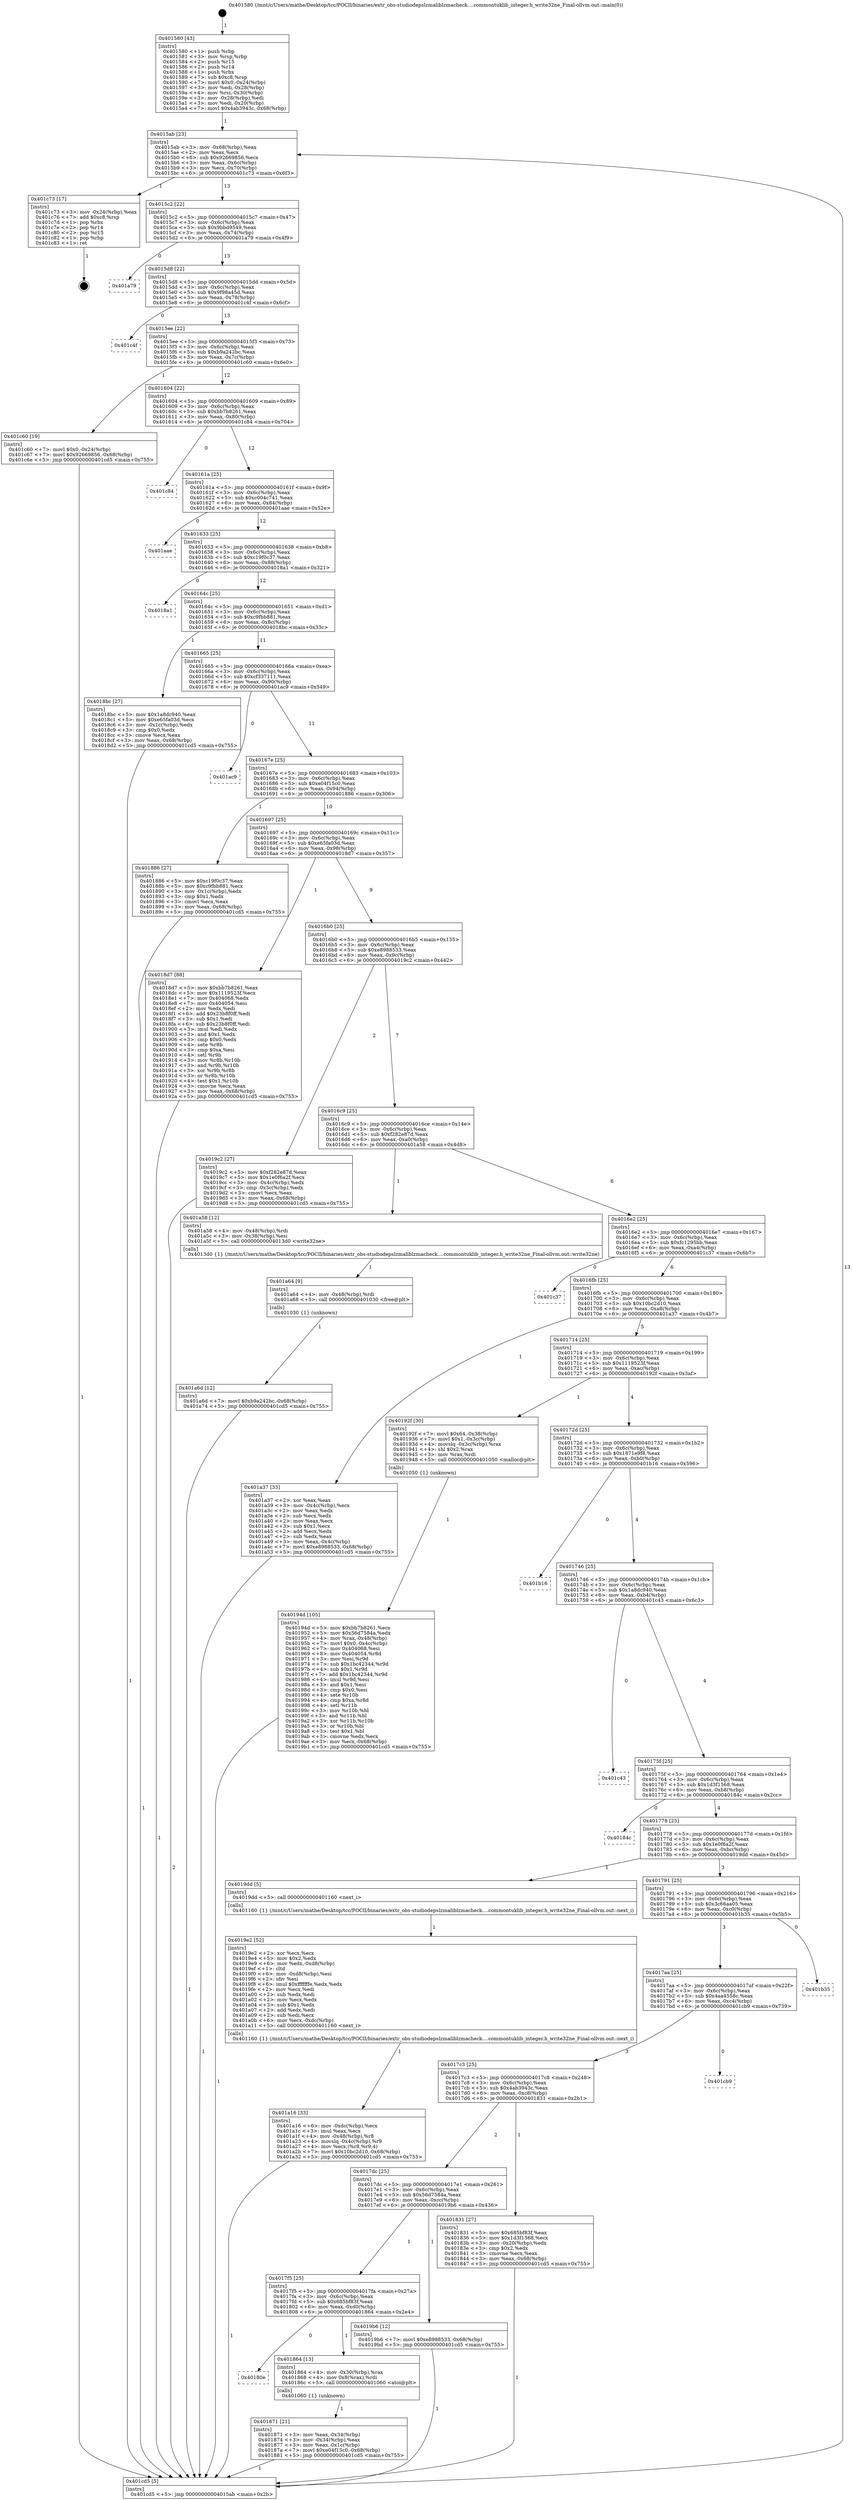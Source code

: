 digraph "0x401580" {
  label = "0x401580 (/mnt/c/Users/mathe/Desktop/tcc/POCII/binaries/extr_obs-studiodepslzmaliblzmacheck....commontuklib_integer.h_write32ne_Final-ollvm.out::main(0))"
  labelloc = "t"
  node[shape=record]

  Entry [label="",width=0.3,height=0.3,shape=circle,fillcolor=black,style=filled]
  "0x4015ab" [label="{
     0x4015ab [23]\l
     | [instrs]\l
     &nbsp;&nbsp;0x4015ab \<+3\>: mov -0x68(%rbp),%eax\l
     &nbsp;&nbsp;0x4015ae \<+2\>: mov %eax,%ecx\l
     &nbsp;&nbsp;0x4015b0 \<+6\>: sub $0x92669856,%ecx\l
     &nbsp;&nbsp;0x4015b6 \<+3\>: mov %eax,-0x6c(%rbp)\l
     &nbsp;&nbsp;0x4015b9 \<+3\>: mov %ecx,-0x70(%rbp)\l
     &nbsp;&nbsp;0x4015bc \<+6\>: je 0000000000401c73 \<main+0x6f3\>\l
  }"]
  "0x401c73" [label="{
     0x401c73 [17]\l
     | [instrs]\l
     &nbsp;&nbsp;0x401c73 \<+3\>: mov -0x24(%rbp),%eax\l
     &nbsp;&nbsp;0x401c76 \<+7\>: add $0xc8,%rsp\l
     &nbsp;&nbsp;0x401c7d \<+1\>: pop %rbx\l
     &nbsp;&nbsp;0x401c7e \<+2\>: pop %r14\l
     &nbsp;&nbsp;0x401c80 \<+2\>: pop %r15\l
     &nbsp;&nbsp;0x401c82 \<+1\>: pop %rbp\l
     &nbsp;&nbsp;0x401c83 \<+1\>: ret\l
  }"]
  "0x4015c2" [label="{
     0x4015c2 [22]\l
     | [instrs]\l
     &nbsp;&nbsp;0x4015c2 \<+5\>: jmp 00000000004015c7 \<main+0x47\>\l
     &nbsp;&nbsp;0x4015c7 \<+3\>: mov -0x6c(%rbp),%eax\l
     &nbsp;&nbsp;0x4015ca \<+5\>: sub $0x9bbd9549,%eax\l
     &nbsp;&nbsp;0x4015cf \<+3\>: mov %eax,-0x74(%rbp)\l
     &nbsp;&nbsp;0x4015d2 \<+6\>: je 0000000000401a79 \<main+0x4f9\>\l
  }"]
  Exit [label="",width=0.3,height=0.3,shape=circle,fillcolor=black,style=filled,peripheries=2]
  "0x401a79" [label="{
     0x401a79\l
  }", style=dashed]
  "0x4015d8" [label="{
     0x4015d8 [22]\l
     | [instrs]\l
     &nbsp;&nbsp;0x4015d8 \<+5\>: jmp 00000000004015dd \<main+0x5d\>\l
     &nbsp;&nbsp;0x4015dd \<+3\>: mov -0x6c(%rbp),%eax\l
     &nbsp;&nbsp;0x4015e0 \<+5\>: sub $0x9f98a45d,%eax\l
     &nbsp;&nbsp;0x4015e5 \<+3\>: mov %eax,-0x78(%rbp)\l
     &nbsp;&nbsp;0x4015e8 \<+6\>: je 0000000000401c4f \<main+0x6cf\>\l
  }"]
  "0x401a6d" [label="{
     0x401a6d [12]\l
     | [instrs]\l
     &nbsp;&nbsp;0x401a6d \<+7\>: movl $0xb9a242bc,-0x68(%rbp)\l
     &nbsp;&nbsp;0x401a74 \<+5\>: jmp 0000000000401cd5 \<main+0x755\>\l
  }"]
  "0x401c4f" [label="{
     0x401c4f\l
  }", style=dashed]
  "0x4015ee" [label="{
     0x4015ee [22]\l
     | [instrs]\l
     &nbsp;&nbsp;0x4015ee \<+5\>: jmp 00000000004015f3 \<main+0x73\>\l
     &nbsp;&nbsp;0x4015f3 \<+3\>: mov -0x6c(%rbp),%eax\l
     &nbsp;&nbsp;0x4015f6 \<+5\>: sub $0xb9a242bc,%eax\l
     &nbsp;&nbsp;0x4015fb \<+3\>: mov %eax,-0x7c(%rbp)\l
     &nbsp;&nbsp;0x4015fe \<+6\>: je 0000000000401c60 \<main+0x6e0\>\l
  }"]
  "0x401a64" [label="{
     0x401a64 [9]\l
     | [instrs]\l
     &nbsp;&nbsp;0x401a64 \<+4\>: mov -0x48(%rbp),%rdi\l
     &nbsp;&nbsp;0x401a68 \<+5\>: call 0000000000401030 \<free@plt\>\l
     | [calls]\l
     &nbsp;&nbsp;0x401030 \{1\} (unknown)\l
  }"]
  "0x401c60" [label="{
     0x401c60 [19]\l
     | [instrs]\l
     &nbsp;&nbsp;0x401c60 \<+7\>: movl $0x0,-0x24(%rbp)\l
     &nbsp;&nbsp;0x401c67 \<+7\>: movl $0x92669856,-0x68(%rbp)\l
     &nbsp;&nbsp;0x401c6e \<+5\>: jmp 0000000000401cd5 \<main+0x755\>\l
  }"]
  "0x401604" [label="{
     0x401604 [22]\l
     | [instrs]\l
     &nbsp;&nbsp;0x401604 \<+5\>: jmp 0000000000401609 \<main+0x89\>\l
     &nbsp;&nbsp;0x401609 \<+3\>: mov -0x6c(%rbp),%eax\l
     &nbsp;&nbsp;0x40160c \<+5\>: sub $0xbb7b8261,%eax\l
     &nbsp;&nbsp;0x401611 \<+3\>: mov %eax,-0x80(%rbp)\l
     &nbsp;&nbsp;0x401614 \<+6\>: je 0000000000401c84 \<main+0x704\>\l
  }"]
  "0x401a16" [label="{
     0x401a16 [33]\l
     | [instrs]\l
     &nbsp;&nbsp;0x401a16 \<+6\>: mov -0xdc(%rbp),%ecx\l
     &nbsp;&nbsp;0x401a1c \<+3\>: imul %eax,%ecx\l
     &nbsp;&nbsp;0x401a1f \<+4\>: mov -0x48(%rbp),%r8\l
     &nbsp;&nbsp;0x401a23 \<+4\>: movslq -0x4c(%rbp),%r9\l
     &nbsp;&nbsp;0x401a27 \<+4\>: mov %ecx,(%r8,%r9,4)\l
     &nbsp;&nbsp;0x401a2b \<+7\>: movl $0x10bc2d10,-0x68(%rbp)\l
     &nbsp;&nbsp;0x401a32 \<+5\>: jmp 0000000000401cd5 \<main+0x755\>\l
  }"]
  "0x401c84" [label="{
     0x401c84\l
  }", style=dashed]
  "0x40161a" [label="{
     0x40161a [25]\l
     | [instrs]\l
     &nbsp;&nbsp;0x40161a \<+5\>: jmp 000000000040161f \<main+0x9f\>\l
     &nbsp;&nbsp;0x40161f \<+3\>: mov -0x6c(%rbp),%eax\l
     &nbsp;&nbsp;0x401622 \<+5\>: sub $0xc004c741,%eax\l
     &nbsp;&nbsp;0x401627 \<+6\>: mov %eax,-0x84(%rbp)\l
     &nbsp;&nbsp;0x40162d \<+6\>: je 0000000000401aae \<main+0x52e\>\l
  }"]
  "0x4019e2" [label="{
     0x4019e2 [52]\l
     | [instrs]\l
     &nbsp;&nbsp;0x4019e2 \<+2\>: xor %ecx,%ecx\l
     &nbsp;&nbsp;0x4019e4 \<+5\>: mov $0x2,%edx\l
     &nbsp;&nbsp;0x4019e9 \<+6\>: mov %edx,-0xd8(%rbp)\l
     &nbsp;&nbsp;0x4019ef \<+1\>: cltd\l
     &nbsp;&nbsp;0x4019f0 \<+6\>: mov -0xd8(%rbp),%esi\l
     &nbsp;&nbsp;0x4019f6 \<+2\>: idiv %esi\l
     &nbsp;&nbsp;0x4019f8 \<+6\>: imul $0xfffffffe,%edx,%edx\l
     &nbsp;&nbsp;0x4019fe \<+2\>: mov %ecx,%edi\l
     &nbsp;&nbsp;0x401a00 \<+2\>: sub %edx,%edi\l
     &nbsp;&nbsp;0x401a02 \<+2\>: mov %ecx,%edx\l
     &nbsp;&nbsp;0x401a04 \<+3\>: sub $0x1,%edx\l
     &nbsp;&nbsp;0x401a07 \<+2\>: add %edx,%edi\l
     &nbsp;&nbsp;0x401a09 \<+2\>: sub %edi,%ecx\l
     &nbsp;&nbsp;0x401a0b \<+6\>: mov %ecx,-0xdc(%rbp)\l
     &nbsp;&nbsp;0x401a11 \<+5\>: call 0000000000401160 \<next_i\>\l
     | [calls]\l
     &nbsp;&nbsp;0x401160 \{1\} (/mnt/c/Users/mathe/Desktop/tcc/POCII/binaries/extr_obs-studiodepslzmaliblzmacheck....commontuklib_integer.h_write32ne_Final-ollvm.out::next_i)\l
  }"]
  "0x401aae" [label="{
     0x401aae\l
  }", style=dashed]
  "0x401633" [label="{
     0x401633 [25]\l
     | [instrs]\l
     &nbsp;&nbsp;0x401633 \<+5\>: jmp 0000000000401638 \<main+0xb8\>\l
     &nbsp;&nbsp;0x401638 \<+3\>: mov -0x6c(%rbp),%eax\l
     &nbsp;&nbsp;0x40163b \<+5\>: sub $0xc19f0c37,%eax\l
     &nbsp;&nbsp;0x401640 \<+6\>: mov %eax,-0x88(%rbp)\l
     &nbsp;&nbsp;0x401646 \<+6\>: je 00000000004018a1 \<main+0x321\>\l
  }"]
  "0x40194d" [label="{
     0x40194d [105]\l
     | [instrs]\l
     &nbsp;&nbsp;0x40194d \<+5\>: mov $0xbb7b8261,%ecx\l
     &nbsp;&nbsp;0x401952 \<+5\>: mov $0x56d7584a,%edx\l
     &nbsp;&nbsp;0x401957 \<+4\>: mov %rax,-0x48(%rbp)\l
     &nbsp;&nbsp;0x40195b \<+7\>: movl $0x0,-0x4c(%rbp)\l
     &nbsp;&nbsp;0x401962 \<+7\>: mov 0x404068,%esi\l
     &nbsp;&nbsp;0x401969 \<+8\>: mov 0x404054,%r8d\l
     &nbsp;&nbsp;0x401971 \<+3\>: mov %esi,%r9d\l
     &nbsp;&nbsp;0x401974 \<+7\>: sub $0x1bc42344,%r9d\l
     &nbsp;&nbsp;0x40197b \<+4\>: sub $0x1,%r9d\l
     &nbsp;&nbsp;0x40197f \<+7\>: add $0x1bc42344,%r9d\l
     &nbsp;&nbsp;0x401986 \<+4\>: imul %r9d,%esi\l
     &nbsp;&nbsp;0x40198a \<+3\>: and $0x1,%esi\l
     &nbsp;&nbsp;0x40198d \<+3\>: cmp $0x0,%esi\l
     &nbsp;&nbsp;0x401990 \<+4\>: sete %r10b\l
     &nbsp;&nbsp;0x401994 \<+4\>: cmp $0xa,%r8d\l
     &nbsp;&nbsp;0x401998 \<+4\>: setl %r11b\l
     &nbsp;&nbsp;0x40199c \<+3\>: mov %r10b,%bl\l
     &nbsp;&nbsp;0x40199f \<+3\>: and %r11b,%bl\l
     &nbsp;&nbsp;0x4019a2 \<+3\>: xor %r11b,%r10b\l
     &nbsp;&nbsp;0x4019a5 \<+3\>: or %r10b,%bl\l
     &nbsp;&nbsp;0x4019a8 \<+3\>: test $0x1,%bl\l
     &nbsp;&nbsp;0x4019ab \<+3\>: cmovne %edx,%ecx\l
     &nbsp;&nbsp;0x4019ae \<+3\>: mov %ecx,-0x68(%rbp)\l
     &nbsp;&nbsp;0x4019b1 \<+5\>: jmp 0000000000401cd5 \<main+0x755\>\l
  }"]
  "0x4018a1" [label="{
     0x4018a1\l
  }", style=dashed]
  "0x40164c" [label="{
     0x40164c [25]\l
     | [instrs]\l
     &nbsp;&nbsp;0x40164c \<+5\>: jmp 0000000000401651 \<main+0xd1\>\l
     &nbsp;&nbsp;0x401651 \<+3\>: mov -0x6c(%rbp),%eax\l
     &nbsp;&nbsp;0x401654 \<+5\>: sub $0xc9fbb881,%eax\l
     &nbsp;&nbsp;0x401659 \<+6\>: mov %eax,-0x8c(%rbp)\l
     &nbsp;&nbsp;0x40165f \<+6\>: je 00000000004018bc \<main+0x33c\>\l
  }"]
  "0x401871" [label="{
     0x401871 [21]\l
     | [instrs]\l
     &nbsp;&nbsp;0x401871 \<+3\>: mov %eax,-0x34(%rbp)\l
     &nbsp;&nbsp;0x401874 \<+3\>: mov -0x34(%rbp),%eax\l
     &nbsp;&nbsp;0x401877 \<+3\>: mov %eax,-0x1c(%rbp)\l
     &nbsp;&nbsp;0x40187a \<+7\>: movl $0xe04f15c0,-0x68(%rbp)\l
     &nbsp;&nbsp;0x401881 \<+5\>: jmp 0000000000401cd5 \<main+0x755\>\l
  }"]
  "0x4018bc" [label="{
     0x4018bc [27]\l
     | [instrs]\l
     &nbsp;&nbsp;0x4018bc \<+5\>: mov $0x1a8dc940,%eax\l
     &nbsp;&nbsp;0x4018c1 \<+5\>: mov $0xe65fa03d,%ecx\l
     &nbsp;&nbsp;0x4018c6 \<+3\>: mov -0x1c(%rbp),%edx\l
     &nbsp;&nbsp;0x4018c9 \<+3\>: cmp $0x0,%edx\l
     &nbsp;&nbsp;0x4018cc \<+3\>: cmove %ecx,%eax\l
     &nbsp;&nbsp;0x4018cf \<+3\>: mov %eax,-0x68(%rbp)\l
     &nbsp;&nbsp;0x4018d2 \<+5\>: jmp 0000000000401cd5 \<main+0x755\>\l
  }"]
  "0x401665" [label="{
     0x401665 [25]\l
     | [instrs]\l
     &nbsp;&nbsp;0x401665 \<+5\>: jmp 000000000040166a \<main+0xea\>\l
     &nbsp;&nbsp;0x40166a \<+3\>: mov -0x6c(%rbp),%eax\l
     &nbsp;&nbsp;0x40166d \<+5\>: sub $0xcf337111,%eax\l
     &nbsp;&nbsp;0x401672 \<+6\>: mov %eax,-0x90(%rbp)\l
     &nbsp;&nbsp;0x401678 \<+6\>: je 0000000000401ac9 \<main+0x549\>\l
  }"]
  "0x40180e" [label="{
     0x40180e\l
  }", style=dashed]
  "0x401ac9" [label="{
     0x401ac9\l
  }", style=dashed]
  "0x40167e" [label="{
     0x40167e [25]\l
     | [instrs]\l
     &nbsp;&nbsp;0x40167e \<+5\>: jmp 0000000000401683 \<main+0x103\>\l
     &nbsp;&nbsp;0x401683 \<+3\>: mov -0x6c(%rbp),%eax\l
     &nbsp;&nbsp;0x401686 \<+5\>: sub $0xe04f15c0,%eax\l
     &nbsp;&nbsp;0x40168b \<+6\>: mov %eax,-0x94(%rbp)\l
     &nbsp;&nbsp;0x401691 \<+6\>: je 0000000000401886 \<main+0x306\>\l
  }"]
  "0x401864" [label="{
     0x401864 [13]\l
     | [instrs]\l
     &nbsp;&nbsp;0x401864 \<+4\>: mov -0x30(%rbp),%rax\l
     &nbsp;&nbsp;0x401868 \<+4\>: mov 0x8(%rax),%rdi\l
     &nbsp;&nbsp;0x40186c \<+5\>: call 0000000000401060 \<atoi@plt\>\l
     | [calls]\l
     &nbsp;&nbsp;0x401060 \{1\} (unknown)\l
  }"]
  "0x401886" [label="{
     0x401886 [27]\l
     | [instrs]\l
     &nbsp;&nbsp;0x401886 \<+5\>: mov $0xc19f0c37,%eax\l
     &nbsp;&nbsp;0x40188b \<+5\>: mov $0xc9fbb881,%ecx\l
     &nbsp;&nbsp;0x401890 \<+3\>: mov -0x1c(%rbp),%edx\l
     &nbsp;&nbsp;0x401893 \<+3\>: cmp $0x1,%edx\l
     &nbsp;&nbsp;0x401896 \<+3\>: cmovl %ecx,%eax\l
     &nbsp;&nbsp;0x401899 \<+3\>: mov %eax,-0x68(%rbp)\l
     &nbsp;&nbsp;0x40189c \<+5\>: jmp 0000000000401cd5 \<main+0x755\>\l
  }"]
  "0x401697" [label="{
     0x401697 [25]\l
     | [instrs]\l
     &nbsp;&nbsp;0x401697 \<+5\>: jmp 000000000040169c \<main+0x11c\>\l
     &nbsp;&nbsp;0x40169c \<+3\>: mov -0x6c(%rbp),%eax\l
     &nbsp;&nbsp;0x40169f \<+5\>: sub $0xe65fa03d,%eax\l
     &nbsp;&nbsp;0x4016a4 \<+6\>: mov %eax,-0x98(%rbp)\l
     &nbsp;&nbsp;0x4016aa \<+6\>: je 00000000004018d7 \<main+0x357\>\l
  }"]
  "0x4017f5" [label="{
     0x4017f5 [25]\l
     | [instrs]\l
     &nbsp;&nbsp;0x4017f5 \<+5\>: jmp 00000000004017fa \<main+0x27a\>\l
     &nbsp;&nbsp;0x4017fa \<+3\>: mov -0x6c(%rbp),%eax\l
     &nbsp;&nbsp;0x4017fd \<+5\>: sub $0x685bf83f,%eax\l
     &nbsp;&nbsp;0x401802 \<+6\>: mov %eax,-0xd0(%rbp)\l
     &nbsp;&nbsp;0x401808 \<+6\>: je 0000000000401864 \<main+0x2e4\>\l
  }"]
  "0x4018d7" [label="{
     0x4018d7 [88]\l
     | [instrs]\l
     &nbsp;&nbsp;0x4018d7 \<+5\>: mov $0xbb7b8261,%eax\l
     &nbsp;&nbsp;0x4018dc \<+5\>: mov $0x1119523f,%ecx\l
     &nbsp;&nbsp;0x4018e1 \<+7\>: mov 0x404068,%edx\l
     &nbsp;&nbsp;0x4018e8 \<+7\>: mov 0x404054,%esi\l
     &nbsp;&nbsp;0x4018ef \<+2\>: mov %edx,%edi\l
     &nbsp;&nbsp;0x4018f1 \<+6\>: add $0x23b8f0ff,%edi\l
     &nbsp;&nbsp;0x4018f7 \<+3\>: sub $0x1,%edi\l
     &nbsp;&nbsp;0x4018fa \<+6\>: sub $0x23b8f0ff,%edi\l
     &nbsp;&nbsp;0x401900 \<+3\>: imul %edi,%edx\l
     &nbsp;&nbsp;0x401903 \<+3\>: and $0x1,%edx\l
     &nbsp;&nbsp;0x401906 \<+3\>: cmp $0x0,%edx\l
     &nbsp;&nbsp;0x401909 \<+4\>: sete %r8b\l
     &nbsp;&nbsp;0x40190d \<+3\>: cmp $0xa,%esi\l
     &nbsp;&nbsp;0x401910 \<+4\>: setl %r9b\l
     &nbsp;&nbsp;0x401914 \<+3\>: mov %r8b,%r10b\l
     &nbsp;&nbsp;0x401917 \<+3\>: and %r9b,%r10b\l
     &nbsp;&nbsp;0x40191a \<+3\>: xor %r9b,%r8b\l
     &nbsp;&nbsp;0x40191d \<+3\>: or %r8b,%r10b\l
     &nbsp;&nbsp;0x401920 \<+4\>: test $0x1,%r10b\l
     &nbsp;&nbsp;0x401924 \<+3\>: cmovne %ecx,%eax\l
     &nbsp;&nbsp;0x401927 \<+3\>: mov %eax,-0x68(%rbp)\l
     &nbsp;&nbsp;0x40192a \<+5\>: jmp 0000000000401cd5 \<main+0x755\>\l
  }"]
  "0x4016b0" [label="{
     0x4016b0 [25]\l
     | [instrs]\l
     &nbsp;&nbsp;0x4016b0 \<+5\>: jmp 00000000004016b5 \<main+0x135\>\l
     &nbsp;&nbsp;0x4016b5 \<+3\>: mov -0x6c(%rbp),%eax\l
     &nbsp;&nbsp;0x4016b8 \<+5\>: sub $0xe8988533,%eax\l
     &nbsp;&nbsp;0x4016bd \<+6\>: mov %eax,-0x9c(%rbp)\l
     &nbsp;&nbsp;0x4016c3 \<+6\>: je 00000000004019c2 \<main+0x442\>\l
  }"]
  "0x4019b6" [label="{
     0x4019b6 [12]\l
     | [instrs]\l
     &nbsp;&nbsp;0x4019b6 \<+7\>: movl $0xe8988533,-0x68(%rbp)\l
     &nbsp;&nbsp;0x4019bd \<+5\>: jmp 0000000000401cd5 \<main+0x755\>\l
  }"]
  "0x4019c2" [label="{
     0x4019c2 [27]\l
     | [instrs]\l
     &nbsp;&nbsp;0x4019c2 \<+5\>: mov $0xf282e87d,%eax\l
     &nbsp;&nbsp;0x4019c7 \<+5\>: mov $0x1e0f6a2f,%ecx\l
     &nbsp;&nbsp;0x4019cc \<+3\>: mov -0x4c(%rbp),%edx\l
     &nbsp;&nbsp;0x4019cf \<+3\>: cmp -0x3c(%rbp),%edx\l
     &nbsp;&nbsp;0x4019d2 \<+3\>: cmovl %ecx,%eax\l
     &nbsp;&nbsp;0x4019d5 \<+3\>: mov %eax,-0x68(%rbp)\l
     &nbsp;&nbsp;0x4019d8 \<+5\>: jmp 0000000000401cd5 \<main+0x755\>\l
  }"]
  "0x4016c9" [label="{
     0x4016c9 [25]\l
     | [instrs]\l
     &nbsp;&nbsp;0x4016c9 \<+5\>: jmp 00000000004016ce \<main+0x14e\>\l
     &nbsp;&nbsp;0x4016ce \<+3\>: mov -0x6c(%rbp),%eax\l
     &nbsp;&nbsp;0x4016d1 \<+5\>: sub $0xf282e87d,%eax\l
     &nbsp;&nbsp;0x4016d6 \<+6\>: mov %eax,-0xa0(%rbp)\l
     &nbsp;&nbsp;0x4016dc \<+6\>: je 0000000000401a58 \<main+0x4d8\>\l
  }"]
  "0x401580" [label="{
     0x401580 [43]\l
     | [instrs]\l
     &nbsp;&nbsp;0x401580 \<+1\>: push %rbp\l
     &nbsp;&nbsp;0x401581 \<+3\>: mov %rsp,%rbp\l
     &nbsp;&nbsp;0x401584 \<+2\>: push %r15\l
     &nbsp;&nbsp;0x401586 \<+2\>: push %r14\l
     &nbsp;&nbsp;0x401588 \<+1\>: push %rbx\l
     &nbsp;&nbsp;0x401589 \<+7\>: sub $0xc8,%rsp\l
     &nbsp;&nbsp;0x401590 \<+7\>: movl $0x0,-0x24(%rbp)\l
     &nbsp;&nbsp;0x401597 \<+3\>: mov %edi,-0x28(%rbp)\l
     &nbsp;&nbsp;0x40159a \<+4\>: mov %rsi,-0x30(%rbp)\l
     &nbsp;&nbsp;0x40159e \<+3\>: mov -0x28(%rbp),%edi\l
     &nbsp;&nbsp;0x4015a1 \<+3\>: mov %edi,-0x20(%rbp)\l
     &nbsp;&nbsp;0x4015a4 \<+7\>: movl $0x4ab3943c,-0x68(%rbp)\l
  }"]
  "0x401a58" [label="{
     0x401a58 [12]\l
     | [instrs]\l
     &nbsp;&nbsp;0x401a58 \<+4\>: mov -0x48(%rbp),%rdi\l
     &nbsp;&nbsp;0x401a5c \<+3\>: mov -0x38(%rbp),%esi\l
     &nbsp;&nbsp;0x401a5f \<+5\>: call 00000000004013d0 \<write32ne\>\l
     | [calls]\l
     &nbsp;&nbsp;0x4013d0 \{1\} (/mnt/c/Users/mathe/Desktop/tcc/POCII/binaries/extr_obs-studiodepslzmaliblzmacheck....commontuklib_integer.h_write32ne_Final-ollvm.out::write32ne)\l
  }"]
  "0x4016e2" [label="{
     0x4016e2 [25]\l
     | [instrs]\l
     &nbsp;&nbsp;0x4016e2 \<+5\>: jmp 00000000004016e7 \<main+0x167\>\l
     &nbsp;&nbsp;0x4016e7 \<+3\>: mov -0x6c(%rbp),%eax\l
     &nbsp;&nbsp;0x4016ea \<+5\>: sub $0xfc1295bb,%eax\l
     &nbsp;&nbsp;0x4016ef \<+6\>: mov %eax,-0xa4(%rbp)\l
     &nbsp;&nbsp;0x4016f5 \<+6\>: je 0000000000401c37 \<main+0x6b7\>\l
  }"]
  "0x401cd5" [label="{
     0x401cd5 [5]\l
     | [instrs]\l
     &nbsp;&nbsp;0x401cd5 \<+5\>: jmp 00000000004015ab \<main+0x2b\>\l
  }"]
  "0x401c37" [label="{
     0x401c37\l
  }", style=dashed]
  "0x4016fb" [label="{
     0x4016fb [25]\l
     | [instrs]\l
     &nbsp;&nbsp;0x4016fb \<+5\>: jmp 0000000000401700 \<main+0x180\>\l
     &nbsp;&nbsp;0x401700 \<+3\>: mov -0x6c(%rbp),%eax\l
     &nbsp;&nbsp;0x401703 \<+5\>: sub $0x10bc2d10,%eax\l
     &nbsp;&nbsp;0x401708 \<+6\>: mov %eax,-0xa8(%rbp)\l
     &nbsp;&nbsp;0x40170e \<+6\>: je 0000000000401a37 \<main+0x4b7\>\l
  }"]
  "0x4017dc" [label="{
     0x4017dc [25]\l
     | [instrs]\l
     &nbsp;&nbsp;0x4017dc \<+5\>: jmp 00000000004017e1 \<main+0x261\>\l
     &nbsp;&nbsp;0x4017e1 \<+3\>: mov -0x6c(%rbp),%eax\l
     &nbsp;&nbsp;0x4017e4 \<+5\>: sub $0x56d7584a,%eax\l
     &nbsp;&nbsp;0x4017e9 \<+6\>: mov %eax,-0xcc(%rbp)\l
     &nbsp;&nbsp;0x4017ef \<+6\>: je 00000000004019b6 \<main+0x436\>\l
  }"]
  "0x401a37" [label="{
     0x401a37 [33]\l
     | [instrs]\l
     &nbsp;&nbsp;0x401a37 \<+2\>: xor %eax,%eax\l
     &nbsp;&nbsp;0x401a39 \<+3\>: mov -0x4c(%rbp),%ecx\l
     &nbsp;&nbsp;0x401a3c \<+2\>: mov %eax,%edx\l
     &nbsp;&nbsp;0x401a3e \<+2\>: sub %ecx,%edx\l
     &nbsp;&nbsp;0x401a40 \<+2\>: mov %eax,%ecx\l
     &nbsp;&nbsp;0x401a42 \<+3\>: sub $0x1,%ecx\l
     &nbsp;&nbsp;0x401a45 \<+2\>: add %ecx,%edx\l
     &nbsp;&nbsp;0x401a47 \<+2\>: sub %edx,%eax\l
     &nbsp;&nbsp;0x401a49 \<+3\>: mov %eax,-0x4c(%rbp)\l
     &nbsp;&nbsp;0x401a4c \<+7\>: movl $0xe8988533,-0x68(%rbp)\l
     &nbsp;&nbsp;0x401a53 \<+5\>: jmp 0000000000401cd5 \<main+0x755\>\l
  }"]
  "0x401714" [label="{
     0x401714 [25]\l
     | [instrs]\l
     &nbsp;&nbsp;0x401714 \<+5\>: jmp 0000000000401719 \<main+0x199\>\l
     &nbsp;&nbsp;0x401719 \<+3\>: mov -0x6c(%rbp),%eax\l
     &nbsp;&nbsp;0x40171c \<+5\>: sub $0x1119523f,%eax\l
     &nbsp;&nbsp;0x401721 \<+6\>: mov %eax,-0xac(%rbp)\l
     &nbsp;&nbsp;0x401727 \<+6\>: je 000000000040192f \<main+0x3af\>\l
  }"]
  "0x401831" [label="{
     0x401831 [27]\l
     | [instrs]\l
     &nbsp;&nbsp;0x401831 \<+5\>: mov $0x685bf83f,%eax\l
     &nbsp;&nbsp;0x401836 \<+5\>: mov $0x1d3f1568,%ecx\l
     &nbsp;&nbsp;0x40183b \<+3\>: mov -0x20(%rbp),%edx\l
     &nbsp;&nbsp;0x40183e \<+3\>: cmp $0x2,%edx\l
     &nbsp;&nbsp;0x401841 \<+3\>: cmovne %ecx,%eax\l
     &nbsp;&nbsp;0x401844 \<+3\>: mov %eax,-0x68(%rbp)\l
     &nbsp;&nbsp;0x401847 \<+5\>: jmp 0000000000401cd5 \<main+0x755\>\l
  }"]
  "0x40192f" [label="{
     0x40192f [30]\l
     | [instrs]\l
     &nbsp;&nbsp;0x40192f \<+7\>: movl $0x64,-0x38(%rbp)\l
     &nbsp;&nbsp;0x401936 \<+7\>: movl $0x1,-0x3c(%rbp)\l
     &nbsp;&nbsp;0x40193d \<+4\>: movslq -0x3c(%rbp),%rax\l
     &nbsp;&nbsp;0x401941 \<+4\>: shl $0x2,%rax\l
     &nbsp;&nbsp;0x401945 \<+3\>: mov %rax,%rdi\l
     &nbsp;&nbsp;0x401948 \<+5\>: call 0000000000401050 \<malloc@plt\>\l
     | [calls]\l
     &nbsp;&nbsp;0x401050 \{1\} (unknown)\l
  }"]
  "0x40172d" [label="{
     0x40172d [25]\l
     | [instrs]\l
     &nbsp;&nbsp;0x40172d \<+5\>: jmp 0000000000401732 \<main+0x1b2\>\l
     &nbsp;&nbsp;0x401732 \<+3\>: mov -0x6c(%rbp),%eax\l
     &nbsp;&nbsp;0x401735 \<+5\>: sub $0x1871e9f8,%eax\l
     &nbsp;&nbsp;0x40173a \<+6\>: mov %eax,-0xb0(%rbp)\l
     &nbsp;&nbsp;0x401740 \<+6\>: je 0000000000401b16 \<main+0x596\>\l
  }"]
  "0x4017c3" [label="{
     0x4017c3 [25]\l
     | [instrs]\l
     &nbsp;&nbsp;0x4017c3 \<+5\>: jmp 00000000004017c8 \<main+0x248\>\l
     &nbsp;&nbsp;0x4017c8 \<+3\>: mov -0x6c(%rbp),%eax\l
     &nbsp;&nbsp;0x4017cb \<+5\>: sub $0x4ab3943c,%eax\l
     &nbsp;&nbsp;0x4017d0 \<+6\>: mov %eax,-0xc8(%rbp)\l
     &nbsp;&nbsp;0x4017d6 \<+6\>: je 0000000000401831 \<main+0x2b1\>\l
  }"]
  "0x401b16" [label="{
     0x401b16\l
  }", style=dashed]
  "0x401746" [label="{
     0x401746 [25]\l
     | [instrs]\l
     &nbsp;&nbsp;0x401746 \<+5\>: jmp 000000000040174b \<main+0x1cb\>\l
     &nbsp;&nbsp;0x40174b \<+3\>: mov -0x6c(%rbp),%eax\l
     &nbsp;&nbsp;0x40174e \<+5\>: sub $0x1a8dc940,%eax\l
     &nbsp;&nbsp;0x401753 \<+6\>: mov %eax,-0xb4(%rbp)\l
     &nbsp;&nbsp;0x401759 \<+6\>: je 0000000000401c43 \<main+0x6c3\>\l
  }"]
  "0x401cb9" [label="{
     0x401cb9\l
  }", style=dashed]
  "0x401c43" [label="{
     0x401c43\l
  }", style=dashed]
  "0x40175f" [label="{
     0x40175f [25]\l
     | [instrs]\l
     &nbsp;&nbsp;0x40175f \<+5\>: jmp 0000000000401764 \<main+0x1e4\>\l
     &nbsp;&nbsp;0x401764 \<+3\>: mov -0x6c(%rbp),%eax\l
     &nbsp;&nbsp;0x401767 \<+5\>: sub $0x1d3f1568,%eax\l
     &nbsp;&nbsp;0x40176c \<+6\>: mov %eax,-0xb8(%rbp)\l
     &nbsp;&nbsp;0x401772 \<+6\>: je 000000000040184c \<main+0x2cc\>\l
  }"]
  "0x4017aa" [label="{
     0x4017aa [25]\l
     | [instrs]\l
     &nbsp;&nbsp;0x4017aa \<+5\>: jmp 00000000004017af \<main+0x22f\>\l
     &nbsp;&nbsp;0x4017af \<+3\>: mov -0x6c(%rbp),%eax\l
     &nbsp;&nbsp;0x4017b2 \<+5\>: sub $0x4aa4558c,%eax\l
     &nbsp;&nbsp;0x4017b7 \<+6\>: mov %eax,-0xc4(%rbp)\l
     &nbsp;&nbsp;0x4017bd \<+6\>: je 0000000000401cb9 \<main+0x739\>\l
  }"]
  "0x40184c" [label="{
     0x40184c\l
  }", style=dashed]
  "0x401778" [label="{
     0x401778 [25]\l
     | [instrs]\l
     &nbsp;&nbsp;0x401778 \<+5\>: jmp 000000000040177d \<main+0x1fd\>\l
     &nbsp;&nbsp;0x40177d \<+3\>: mov -0x6c(%rbp),%eax\l
     &nbsp;&nbsp;0x401780 \<+5\>: sub $0x1e0f6a2f,%eax\l
     &nbsp;&nbsp;0x401785 \<+6\>: mov %eax,-0xbc(%rbp)\l
     &nbsp;&nbsp;0x40178b \<+6\>: je 00000000004019dd \<main+0x45d\>\l
  }"]
  "0x401b35" [label="{
     0x401b35\l
  }", style=dashed]
  "0x4019dd" [label="{
     0x4019dd [5]\l
     | [instrs]\l
     &nbsp;&nbsp;0x4019dd \<+5\>: call 0000000000401160 \<next_i\>\l
     | [calls]\l
     &nbsp;&nbsp;0x401160 \{1\} (/mnt/c/Users/mathe/Desktop/tcc/POCII/binaries/extr_obs-studiodepslzmaliblzmacheck....commontuklib_integer.h_write32ne_Final-ollvm.out::next_i)\l
  }"]
  "0x401791" [label="{
     0x401791 [25]\l
     | [instrs]\l
     &nbsp;&nbsp;0x401791 \<+5\>: jmp 0000000000401796 \<main+0x216\>\l
     &nbsp;&nbsp;0x401796 \<+3\>: mov -0x6c(%rbp),%eax\l
     &nbsp;&nbsp;0x401799 \<+5\>: sub $0x3c66aa05,%eax\l
     &nbsp;&nbsp;0x40179e \<+6\>: mov %eax,-0xc0(%rbp)\l
     &nbsp;&nbsp;0x4017a4 \<+6\>: je 0000000000401b35 \<main+0x5b5\>\l
  }"]
  Entry -> "0x401580" [label=" 1"]
  "0x4015ab" -> "0x401c73" [label=" 1"]
  "0x4015ab" -> "0x4015c2" [label=" 13"]
  "0x401c73" -> Exit [label=" 1"]
  "0x4015c2" -> "0x401a79" [label=" 0"]
  "0x4015c2" -> "0x4015d8" [label=" 13"]
  "0x401c60" -> "0x401cd5" [label=" 1"]
  "0x4015d8" -> "0x401c4f" [label=" 0"]
  "0x4015d8" -> "0x4015ee" [label=" 13"]
  "0x401a6d" -> "0x401cd5" [label=" 1"]
  "0x4015ee" -> "0x401c60" [label=" 1"]
  "0x4015ee" -> "0x401604" [label=" 12"]
  "0x401a64" -> "0x401a6d" [label=" 1"]
  "0x401604" -> "0x401c84" [label=" 0"]
  "0x401604" -> "0x40161a" [label=" 12"]
  "0x401a58" -> "0x401a64" [label=" 1"]
  "0x40161a" -> "0x401aae" [label=" 0"]
  "0x40161a" -> "0x401633" [label=" 12"]
  "0x401a37" -> "0x401cd5" [label=" 1"]
  "0x401633" -> "0x4018a1" [label=" 0"]
  "0x401633" -> "0x40164c" [label=" 12"]
  "0x401a16" -> "0x401cd5" [label=" 1"]
  "0x40164c" -> "0x4018bc" [label=" 1"]
  "0x40164c" -> "0x401665" [label=" 11"]
  "0x4019e2" -> "0x401a16" [label=" 1"]
  "0x401665" -> "0x401ac9" [label=" 0"]
  "0x401665" -> "0x40167e" [label=" 11"]
  "0x4019dd" -> "0x4019e2" [label=" 1"]
  "0x40167e" -> "0x401886" [label=" 1"]
  "0x40167e" -> "0x401697" [label=" 10"]
  "0x4019c2" -> "0x401cd5" [label=" 2"]
  "0x401697" -> "0x4018d7" [label=" 1"]
  "0x401697" -> "0x4016b0" [label=" 9"]
  "0x40194d" -> "0x401cd5" [label=" 1"]
  "0x4016b0" -> "0x4019c2" [label=" 2"]
  "0x4016b0" -> "0x4016c9" [label=" 7"]
  "0x40192f" -> "0x40194d" [label=" 1"]
  "0x4016c9" -> "0x401a58" [label=" 1"]
  "0x4016c9" -> "0x4016e2" [label=" 6"]
  "0x4018bc" -> "0x401cd5" [label=" 1"]
  "0x4016e2" -> "0x401c37" [label=" 0"]
  "0x4016e2" -> "0x4016fb" [label=" 6"]
  "0x401886" -> "0x401cd5" [label=" 1"]
  "0x4016fb" -> "0x401a37" [label=" 1"]
  "0x4016fb" -> "0x401714" [label=" 5"]
  "0x401871" -> "0x401cd5" [label=" 1"]
  "0x401714" -> "0x40192f" [label=" 1"]
  "0x401714" -> "0x40172d" [label=" 4"]
  "0x401864" -> "0x401871" [label=" 1"]
  "0x40172d" -> "0x401b16" [label=" 0"]
  "0x40172d" -> "0x401746" [label=" 4"]
  "0x4017f5" -> "0x401864" [label=" 1"]
  "0x401746" -> "0x401c43" [label=" 0"]
  "0x401746" -> "0x40175f" [label=" 4"]
  "0x4019b6" -> "0x401cd5" [label=" 1"]
  "0x40175f" -> "0x40184c" [label=" 0"]
  "0x40175f" -> "0x401778" [label=" 4"]
  "0x4017dc" -> "0x4019b6" [label=" 1"]
  "0x401778" -> "0x4019dd" [label=" 1"]
  "0x401778" -> "0x401791" [label=" 3"]
  "0x4018d7" -> "0x401cd5" [label=" 1"]
  "0x401791" -> "0x401b35" [label=" 0"]
  "0x401791" -> "0x4017aa" [label=" 3"]
  "0x4017dc" -> "0x4017f5" [label=" 1"]
  "0x4017aa" -> "0x401cb9" [label=" 0"]
  "0x4017aa" -> "0x4017c3" [label=" 3"]
  "0x4017f5" -> "0x40180e" [label=" 0"]
  "0x4017c3" -> "0x401831" [label=" 1"]
  "0x4017c3" -> "0x4017dc" [label=" 2"]
  "0x401831" -> "0x401cd5" [label=" 1"]
  "0x401580" -> "0x4015ab" [label=" 1"]
  "0x401cd5" -> "0x4015ab" [label=" 13"]
}
